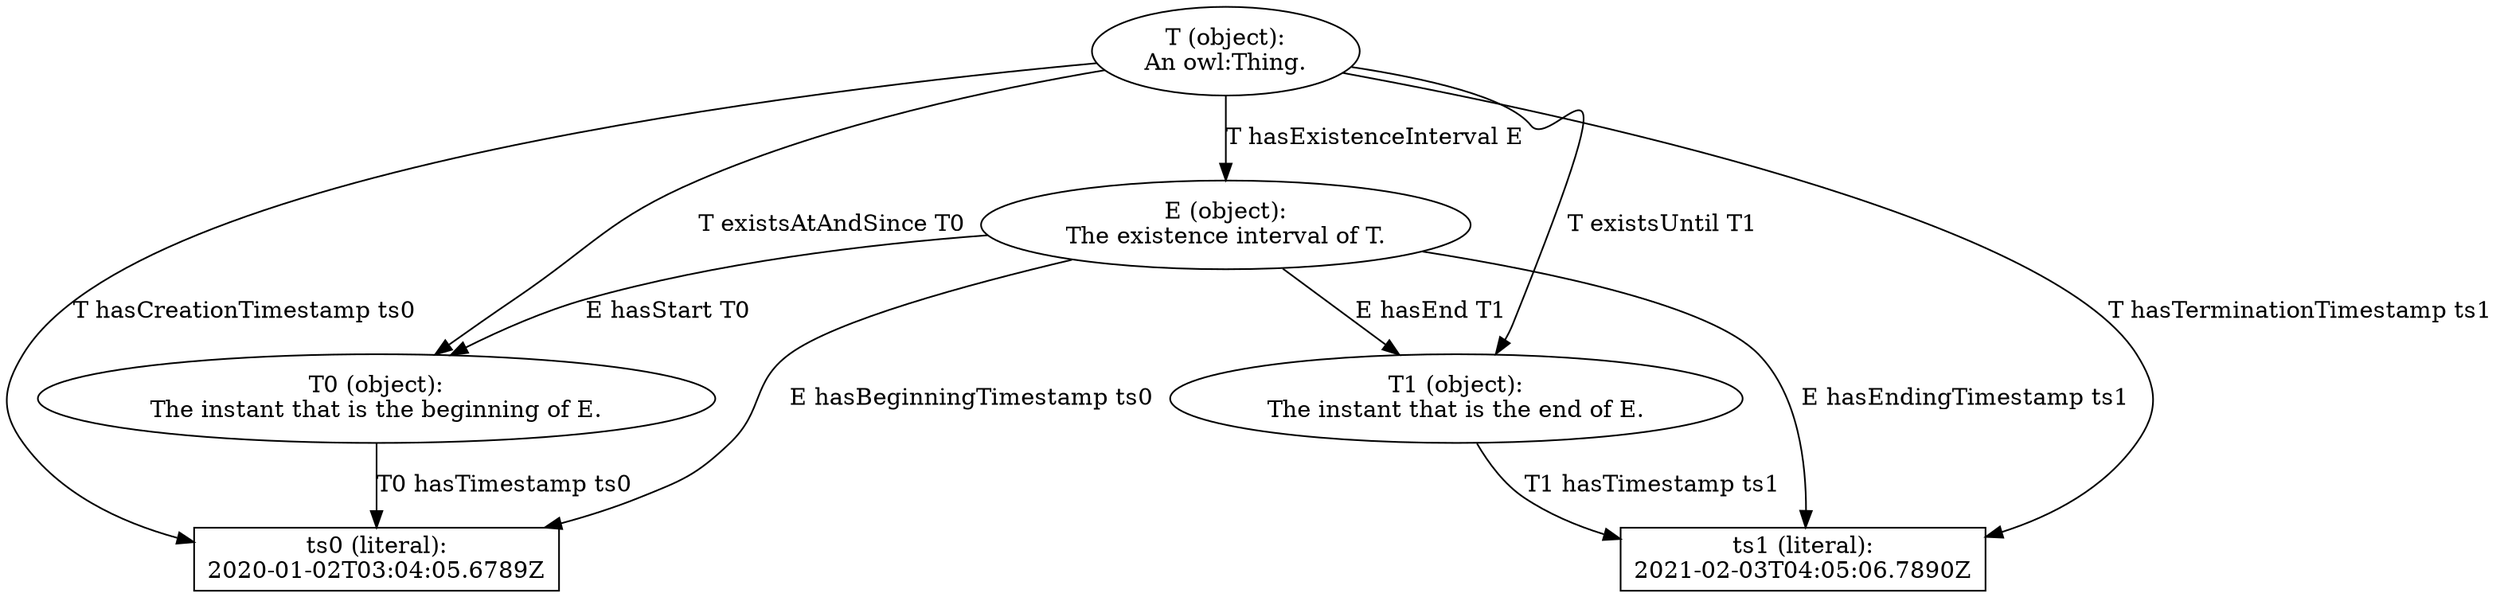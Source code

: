 digraph "abstraction" {
	n_t [label="T (object):\nAn owl:Thing."] ;

	n_e [label="E (object):\nThe existence interval of T."] ;

	n_t0 [label="T0 (object):\nThe instant that is the beginning of E."];
	n_t1 [label="T1 (object):\nThe instant that is the end of E."];

	l_ts0 [label="ts0 (literal):\n2020-01-02T03:04:05.6789Z" shape="box"];
	l_ts1 [label="ts1 (literal):\n2021-02-03T04:05:06.7890Z" shape="box"];

	n_t -> n_e [label="T hasExistenceInterval E"] ;
	n_t -> n_t0 [label="T existsAtAndSince T0"] ;
	n_t -> n_t1 [label="T existsUntil T1"] ;
	n_t -> l_ts0 [label="T hasCreationTimestamp ts0"];
	n_t -> l_ts1 [label="T hasTerminationTimestamp ts1"];

	n_e -> n_t0 [label="E hasStart T0"];
	n_e -> n_t1 [label="E hasEnd T1"];
	n_e -> l_ts0 [label="E hasBeginningTimestamp ts0"] ;
	n_e -> l_ts1 [label="E hasEndingTimestamp ts1"] ;

	n_t0 -> l_ts0 [label="T0 hasTimestamp ts0"];
	n_t1 -> l_ts1 [label="T1 hasTimestamp ts1"];
}
